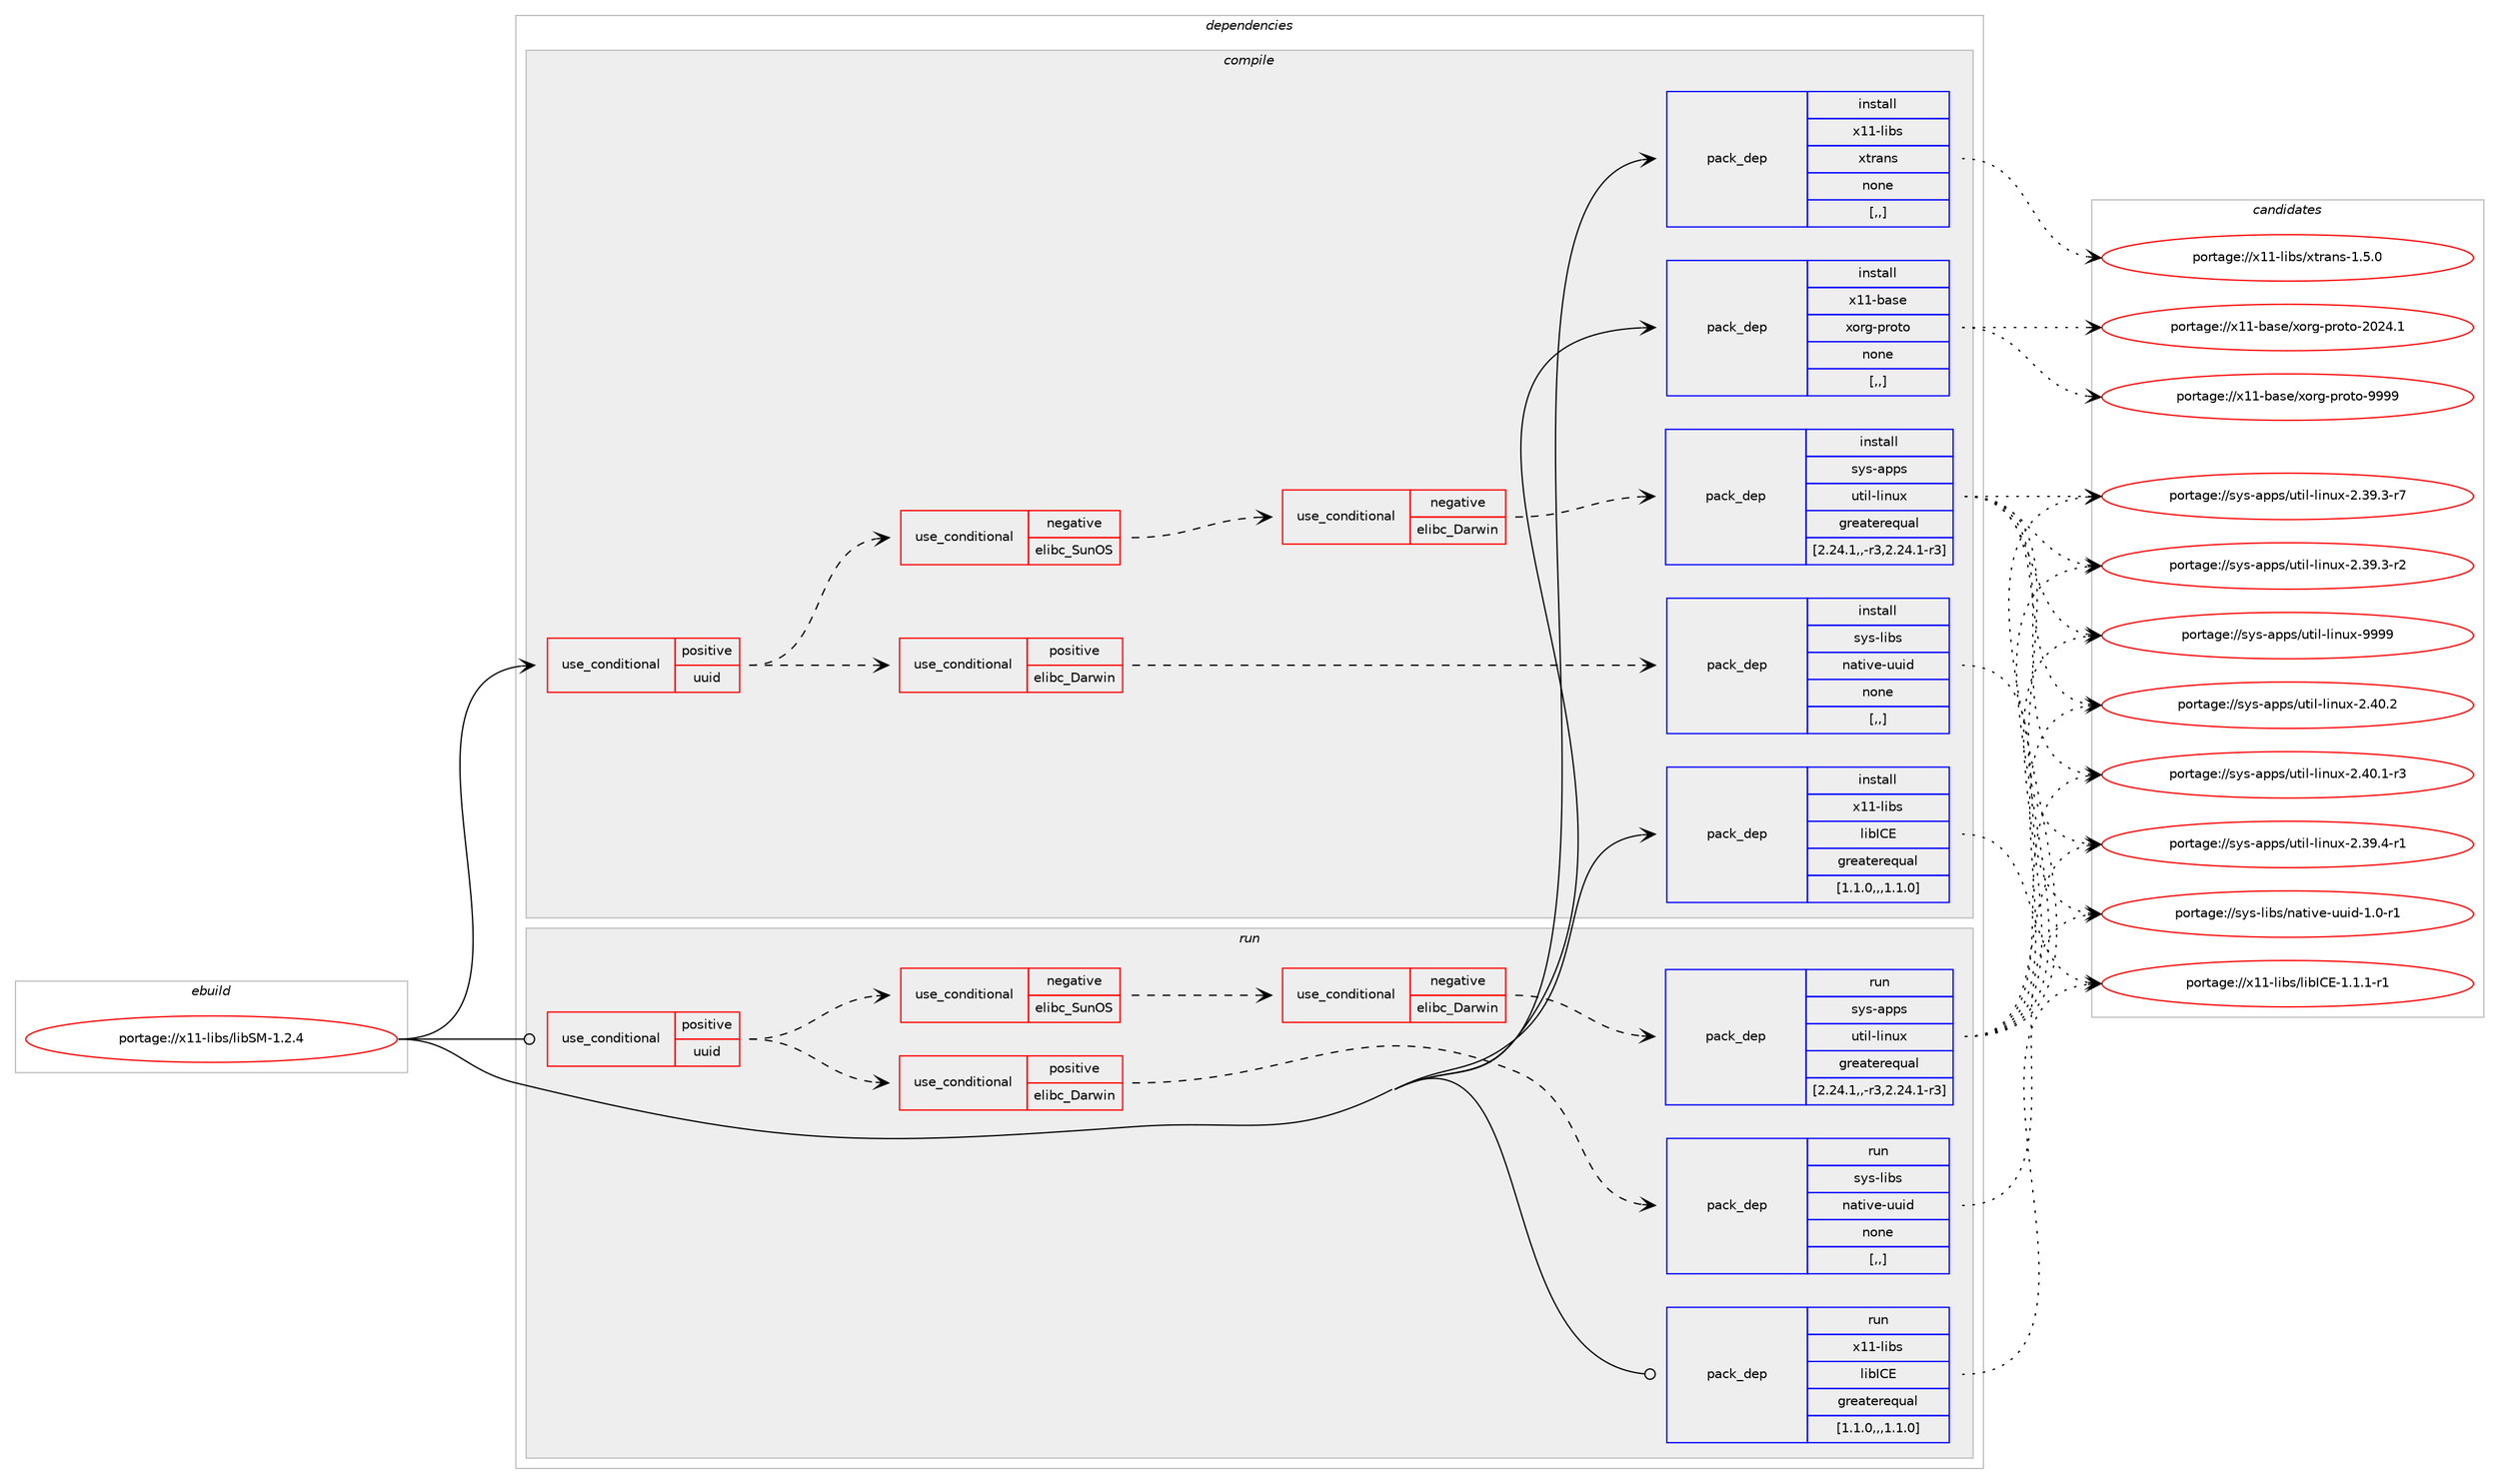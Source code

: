 digraph prolog {

# *************
# Graph options
# *************

newrank=true;
concentrate=true;
compound=true;
graph [rankdir=LR,fontname=Helvetica,fontsize=10,ranksep=1.5];#, ranksep=2.5, nodesep=0.2];
edge  [arrowhead=vee];
node  [fontname=Helvetica,fontsize=10];

# **********
# The ebuild
# **********

subgraph cluster_leftcol {
color=gray;
label=<<i>ebuild</i>>;
id [label="portage://x11-libs/libSM-1.2.4", color=red, width=4, href="../x11-libs/libSM-1.2.4.svg"];
}

# ****************
# The dependencies
# ****************

subgraph cluster_midcol {
color=gray;
label=<<i>dependencies</i>>;
subgraph cluster_compile {
fillcolor="#eeeeee";
style=filled;
label=<<i>compile</i>>;
subgraph cond121755 {
dependency458026 [label=<<TABLE BORDER="0" CELLBORDER="1" CELLSPACING="0" CELLPADDING="4"><TR><TD ROWSPAN="3" CELLPADDING="10">use_conditional</TD></TR><TR><TD>positive</TD></TR><TR><TD>uuid</TD></TR></TABLE>>, shape=none, color=red];
subgraph cond121756 {
dependency458027 [label=<<TABLE BORDER="0" CELLBORDER="1" CELLSPACING="0" CELLPADDING="4"><TR><TD ROWSPAN="3" CELLPADDING="10">use_conditional</TD></TR><TR><TD>positive</TD></TR><TR><TD>elibc_Darwin</TD></TR></TABLE>>, shape=none, color=red];
subgraph pack332891 {
dependency458028 [label=<<TABLE BORDER="0" CELLBORDER="1" CELLSPACING="0" CELLPADDING="4" WIDTH="220"><TR><TD ROWSPAN="6" CELLPADDING="30">pack_dep</TD></TR><TR><TD WIDTH="110">install</TD></TR><TR><TD>sys-libs</TD></TR><TR><TD>native-uuid</TD></TR><TR><TD>none</TD></TR><TR><TD>[,,]</TD></TR></TABLE>>, shape=none, color=blue];
}
dependency458027:e -> dependency458028:w [weight=20,style="dashed",arrowhead="vee"];
}
dependency458026:e -> dependency458027:w [weight=20,style="dashed",arrowhead="vee"];
subgraph cond121757 {
dependency458029 [label=<<TABLE BORDER="0" CELLBORDER="1" CELLSPACING="0" CELLPADDING="4"><TR><TD ROWSPAN="3" CELLPADDING="10">use_conditional</TD></TR><TR><TD>negative</TD></TR><TR><TD>elibc_SunOS</TD></TR></TABLE>>, shape=none, color=red];
subgraph cond121758 {
dependency458030 [label=<<TABLE BORDER="0" CELLBORDER="1" CELLSPACING="0" CELLPADDING="4"><TR><TD ROWSPAN="3" CELLPADDING="10">use_conditional</TD></TR><TR><TD>negative</TD></TR><TR><TD>elibc_Darwin</TD></TR></TABLE>>, shape=none, color=red];
subgraph pack332892 {
dependency458031 [label=<<TABLE BORDER="0" CELLBORDER="1" CELLSPACING="0" CELLPADDING="4" WIDTH="220"><TR><TD ROWSPAN="6" CELLPADDING="30">pack_dep</TD></TR><TR><TD WIDTH="110">install</TD></TR><TR><TD>sys-apps</TD></TR><TR><TD>util-linux</TD></TR><TR><TD>greaterequal</TD></TR><TR><TD>[2.24.1,,-r3,2.24.1-r3]</TD></TR></TABLE>>, shape=none, color=blue];
}
dependency458030:e -> dependency458031:w [weight=20,style="dashed",arrowhead="vee"];
}
dependency458029:e -> dependency458030:w [weight=20,style="dashed",arrowhead="vee"];
}
dependency458026:e -> dependency458029:w [weight=20,style="dashed",arrowhead="vee"];
}
id:e -> dependency458026:w [weight=20,style="solid",arrowhead="vee"];
subgraph pack332893 {
dependency458032 [label=<<TABLE BORDER="0" CELLBORDER="1" CELLSPACING="0" CELLPADDING="4" WIDTH="220"><TR><TD ROWSPAN="6" CELLPADDING="30">pack_dep</TD></TR><TR><TD WIDTH="110">install</TD></TR><TR><TD>x11-base</TD></TR><TR><TD>xorg-proto</TD></TR><TR><TD>none</TD></TR><TR><TD>[,,]</TD></TR></TABLE>>, shape=none, color=blue];
}
id:e -> dependency458032:w [weight=20,style="solid",arrowhead="vee"];
subgraph pack332894 {
dependency458033 [label=<<TABLE BORDER="0" CELLBORDER="1" CELLSPACING="0" CELLPADDING="4" WIDTH="220"><TR><TD ROWSPAN="6" CELLPADDING="30">pack_dep</TD></TR><TR><TD WIDTH="110">install</TD></TR><TR><TD>x11-libs</TD></TR><TR><TD>libICE</TD></TR><TR><TD>greaterequal</TD></TR><TR><TD>[1.1.0,,,1.1.0]</TD></TR></TABLE>>, shape=none, color=blue];
}
id:e -> dependency458033:w [weight=20,style="solid",arrowhead="vee"];
subgraph pack332895 {
dependency458034 [label=<<TABLE BORDER="0" CELLBORDER="1" CELLSPACING="0" CELLPADDING="4" WIDTH="220"><TR><TD ROWSPAN="6" CELLPADDING="30">pack_dep</TD></TR><TR><TD WIDTH="110">install</TD></TR><TR><TD>x11-libs</TD></TR><TR><TD>xtrans</TD></TR><TR><TD>none</TD></TR><TR><TD>[,,]</TD></TR></TABLE>>, shape=none, color=blue];
}
id:e -> dependency458034:w [weight=20,style="solid",arrowhead="vee"];
}
subgraph cluster_compileandrun {
fillcolor="#eeeeee";
style=filled;
label=<<i>compile and run</i>>;
}
subgraph cluster_run {
fillcolor="#eeeeee";
style=filled;
label=<<i>run</i>>;
subgraph cond121759 {
dependency458035 [label=<<TABLE BORDER="0" CELLBORDER="1" CELLSPACING="0" CELLPADDING="4"><TR><TD ROWSPAN="3" CELLPADDING="10">use_conditional</TD></TR><TR><TD>positive</TD></TR><TR><TD>uuid</TD></TR></TABLE>>, shape=none, color=red];
subgraph cond121760 {
dependency458036 [label=<<TABLE BORDER="0" CELLBORDER="1" CELLSPACING="0" CELLPADDING="4"><TR><TD ROWSPAN="3" CELLPADDING="10">use_conditional</TD></TR><TR><TD>positive</TD></TR><TR><TD>elibc_Darwin</TD></TR></TABLE>>, shape=none, color=red];
subgraph pack332896 {
dependency458037 [label=<<TABLE BORDER="0" CELLBORDER="1" CELLSPACING="0" CELLPADDING="4" WIDTH="220"><TR><TD ROWSPAN="6" CELLPADDING="30">pack_dep</TD></TR><TR><TD WIDTH="110">run</TD></TR><TR><TD>sys-libs</TD></TR><TR><TD>native-uuid</TD></TR><TR><TD>none</TD></TR><TR><TD>[,,]</TD></TR></TABLE>>, shape=none, color=blue];
}
dependency458036:e -> dependency458037:w [weight=20,style="dashed",arrowhead="vee"];
}
dependency458035:e -> dependency458036:w [weight=20,style="dashed",arrowhead="vee"];
subgraph cond121761 {
dependency458038 [label=<<TABLE BORDER="0" CELLBORDER="1" CELLSPACING="0" CELLPADDING="4"><TR><TD ROWSPAN="3" CELLPADDING="10">use_conditional</TD></TR><TR><TD>negative</TD></TR><TR><TD>elibc_SunOS</TD></TR></TABLE>>, shape=none, color=red];
subgraph cond121762 {
dependency458039 [label=<<TABLE BORDER="0" CELLBORDER="1" CELLSPACING="0" CELLPADDING="4"><TR><TD ROWSPAN="3" CELLPADDING="10">use_conditional</TD></TR><TR><TD>negative</TD></TR><TR><TD>elibc_Darwin</TD></TR></TABLE>>, shape=none, color=red];
subgraph pack332897 {
dependency458040 [label=<<TABLE BORDER="0" CELLBORDER="1" CELLSPACING="0" CELLPADDING="4" WIDTH="220"><TR><TD ROWSPAN="6" CELLPADDING="30">pack_dep</TD></TR><TR><TD WIDTH="110">run</TD></TR><TR><TD>sys-apps</TD></TR><TR><TD>util-linux</TD></TR><TR><TD>greaterequal</TD></TR><TR><TD>[2.24.1,,-r3,2.24.1-r3]</TD></TR></TABLE>>, shape=none, color=blue];
}
dependency458039:e -> dependency458040:w [weight=20,style="dashed",arrowhead="vee"];
}
dependency458038:e -> dependency458039:w [weight=20,style="dashed",arrowhead="vee"];
}
dependency458035:e -> dependency458038:w [weight=20,style="dashed",arrowhead="vee"];
}
id:e -> dependency458035:w [weight=20,style="solid",arrowhead="odot"];
subgraph pack332898 {
dependency458041 [label=<<TABLE BORDER="0" CELLBORDER="1" CELLSPACING="0" CELLPADDING="4" WIDTH="220"><TR><TD ROWSPAN="6" CELLPADDING="30">pack_dep</TD></TR><TR><TD WIDTH="110">run</TD></TR><TR><TD>x11-libs</TD></TR><TR><TD>libICE</TD></TR><TR><TD>greaterequal</TD></TR><TR><TD>[1.1.0,,,1.1.0]</TD></TR></TABLE>>, shape=none, color=blue];
}
id:e -> dependency458041:w [weight=20,style="solid",arrowhead="odot"];
}
}

# **************
# The candidates
# **************

subgraph cluster_choices {
rank=same;
color=gray;
label=<<i>candidates</i>>;

subgraph choice332891 {
color=black;
nodesep=1;
choice1151211154510810598115471109711610511810145117117105100454946484511449 [label="portage://sys-libs/native-uuid-1.0-r1", color=red, width=4,href="../sys-libs/native-uuid-1.0-r1.svg"];
dependency458028:e -> choice1151211154510810598115471109711610511810145117117105100454946484511449:w [style=dotted,weight="100"];
}
subgraph choice332892 {
color=black;
nodesep=1;
choice115121115459711211211547117116105108451081051101171204557575757 [label="portage://sys-apps/util-linux-9999", color=red, width=4,href="../sys-apps/util-linux-9999.svg"];
choice1151211154597112112115471171161051084510810511011712045504652484650 [label="portage://sys-apps/util-linux-2.40.2", color=red, width=4,href="../sys-apps/util-linux-2.40.2.svg"];
choice11512111545971121121154711711610510845108105110117120455046524846494511451 [label="portage://sys-apps/util-linux-2.40.1-r3", color=red, width=4,href="../sys-apps/util-linux-2.40.1-r3.svg"];
choice11512111545971121121154711711610510845108105110117120455046515746524511449 [label="portage://sys-apps/util-linux-2.39.4-r1", color=red, width=4,href="../sys-apps/util-linux-2.39.4-r1.svg"];
choice11512111545971121121154711711610510845108105110117120455046515746514511455 [label="portage://sys-apps/util-linux-2.39.3-r7", color=red, width=4,href="../sys-apps/util-linux-2.39.3-r7.svg"];
choice11512111545971121121154711711610510845108105110117120455046515746514511450 [label="portage://sys-apps/util-linux-2.39.3-r2", color=red, width=4,href="../sys-apps/util-linux-2.39.3-r2.svg"];
dependency458031:e -> choice115121115459711211211547117116105108451081051101171204557575757:w [style=dotted,weight="100"];
dependency458031:e -> choice1151211154597112112115471171161051084510810511011712045504652484650:w [style=dotted,weight="100"];
dependency458031:e -> choice11512111545971121121154711711610510845108105110117120455046524846494511451:w [style=dotted,weight="100"];
dependency458031:e -> choice11512111545971121121154711711610510845108105110117120455046515746524511449:w [style=dotted,weight="100"];
dependency458031:e -> choice11512111545971121121154711711610510845108105110117120455046515746514511455:w [style=dotted,weight="100"];
dependency458031:e -> choice11512111545971121121154711711610510845108105110117120455046515746514511450:w [style=dotted,weight="100"];
}
subgraph choice332893 {
color=black;
nodesep=1;
choice120494945989711510147120111114103451121141111161114557575757 [label="portage://x11-base/xorg-proto-9999", color=red, width=4,href="../x11-base/xorg-proto-9999.svg"];
choice1204949459897115101471201111141034511211411111611145504850524649 [label="portage://x11-base/xorg-proto-2024.1", color=red, width=4,href="../x11-base/xorg-proto-2024.1.svg"];
dependency458032:e -> choice120494945989711510147120111114103451121141111161114557575757:w [style=dotted,weight="100"];
dependency458032:e -> choice1204949459897115101471201111141034511211411111611145504850524649:w [style=dotted,weight="100"];
}
subgraph choice332894 {
color=black;
nodesep=1;
choice1204949451081059811547108105987367694549464946494511449 [label="portage://x11-libs/libICE-1.1.1-r1", color=red, width=4,href="../x11-libs/libICE-1.1.1-r1.svg"];
dependency458033:e -> choice1204949451081059811547108105987367694549464946494511449:w [style=dotted,weight="100"];
}
subgraph choice332895 {
color=black;
nodesep=1;
choice120494945108105981154712011611497110115454946534648 [label="portage://x11-libs/xtrans-1.5.0", color=red, width=4,href="../x11-libs/xtrans-1.5.0.svg"];
dependency458034:e -> choice120494945108105981154712011611497110115454946534648:w [style=dotted,weight="100"];
}
subgraph choice332896 {
color=black;
nodesep=1;
choice1151211154510810598115471109711610511810145117117105100454946484511449 [label="portage://sys-libs/native-uuid-1.0-r1", color=red, width=4,href="../sys-libs/native-uuid-1.0-r1.svg"];
dependency458037:e -> choice1151211154510810598115471109711610511810145117117105100454946484511449:w [style=dotted,weight="100"];
}
subgraph choice332897 {
color=black;
nodesep=1;
choice115121115459711211211547117116105108451081051101171204557575757 [label="portage://sys-apps/util-linux-9999", color=red, width=4,href="../sys-apps/util-linux-9999.svg"];
choice1151211154597112112115471171161051084510810511011712045504652484650 [label="portage://sys-apps/util-linux-2.40.2", color=red, width=4,href="../sys-apps/util-linux-2.40.2.svg"];
choice11512111545971121121154711711610510845108105110117120455046524846494511451 [label="portage://sys-apps/util-linux-2.40.1-r3", color=red, width=4,href="../sys-apps/util-linux-2.40.1-r3.svg"];
choice11512111545971121121154711711610510845108105110117120455046515746524511449 [label="portage://sys-apps/util-linux-2.39.4-r1", color=red, width=4,href="../sys-apps/util-linux-2.39.4-r1.svg"];
choice11512111545971121121154711711610510845108105110117120455046515746514511455 [label="portage://sys-apps/util-linux-2.39.3-r7", color=red, width=4,href="../sys-apps/util-linux-2.39.3-r7.svg"];
choice11512111545971121121154711711610510845108105110117120455046515746514511450 [label="portage://sys-apps/util-linux-2.39.3-r2", color=red, width=4,href="../sys-apps/util-linux-2.39.3-r2.svg"];
dependency458040:e -> choice115121115459711211211547117116105108451081051101171204557575757:w [style=dotted,weight="100"];
dependency458040:e -> choice1151211154597112112115471171161051084510810511011712045504652484650:w [style=dotted,weight="100"];
dependency458040:e -> choice11512111545971121121154711711610510845108105110117120455046524846494511451:w [style=dotted,weight="100"];
dependency458040:e -> choice11512111545971121121154711711610510845108105110117120455046515746524511449:w [style=dotted,weight="100"];
dependency458040:e -> choice11512111545971121121154711711610510845108105110117120455046515746514511455:w [style=dotted,weight="100"];
dependency458040:e -> choice11512111545971121121154711711610510845108105110117120455046515746514511450:w [style=dotted,weight="100"];
}
subgraph choice332898 {
color=black;
nodesep=1;
choice1204949451081059811547108105987367694549464946494511449 [label="portage://x11-libs/libICE-1.1.1-r1", color=red, width=4,href="../x11-libs/libICE-1.1.1-r1.svg"];
dependency458041:e -> choice1204949451081059811547108105987367694549464946494511449:w [style=dotted,weight="100"];
}
}

}
